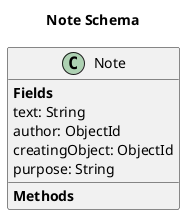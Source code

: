 @startuml
title Note Schema

class Note {
{field}**Fields**
text: String
author: ObjectId
creatingObject: ObjectId
purpose: String


{method}**Methods**


}

@enduml